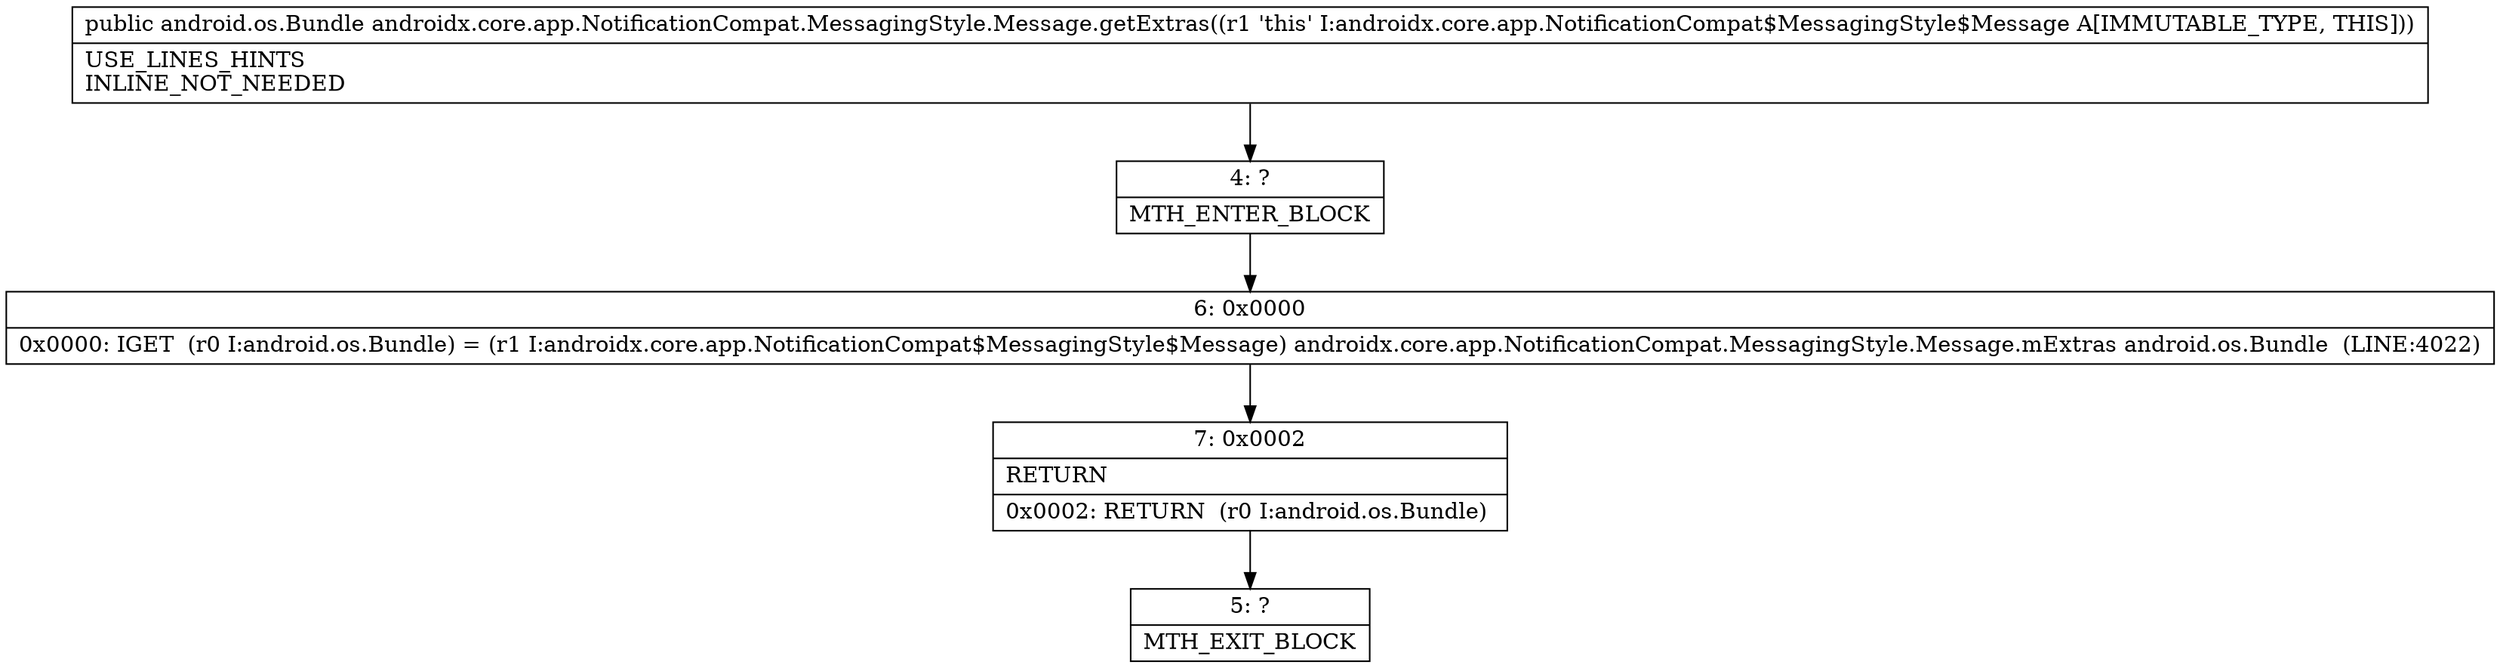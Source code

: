 digraph "CFG forandroidx.core.app.NotificationCompat.MessagingStyle.Message.getExtras()Landroid\/os\/Bundle;" {
Node_4 [shape=record,label="{4\:\ ?|MTH_ENTER_BLOCK\l}"];
Node_6 [shape=record,label="{6\:\ 0x0000|0x0000: IGET  (r0 I:android.os.Bundle) = (r1 I:androidx.core.app.NotificationCompat$MessagingStyle$Message) androidx.core.app.NotificationCompat.MessagingStyle.Message.mExtras android.os.Bundle  (LINE:4022)\l}"];
Node_7 [shape=record,label="{7\:\ 0x0002|RETURN\l|0x0002: RETURN  (r0 I:android.os.Bundle) \l}"];
Node_5 [shape=record,label="{5\:\ ?|MTH_EXIT_BLOCK\l}"];
MethodNode[shape=record,label="{public android.os.Bundle androidx.core.app.NotificationCompat.MessagingStyle.Message.getExtras((r1 'this' I:androidx.core.app.NotificationCompat$MessagingStyle$Message A[IMMUTABLE_TYPE, THIS]))  | USE_LINES_HINTS\lINLINE_NOT_NEEDED\l}"];
MethodNode -> Node_4;Node_4 -> Node_6;
Node_6 -> Node_7;
Node_7 -> Node_5;
}

